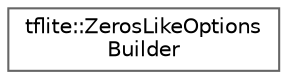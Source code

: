 digraph "Graphical Class Hierarchy"
{
 // LATEX_PDF_SIZE
  bgcolor="transparent";
  edge [fontname=Helvetica,fontsize=10,labelfontname=Helvetica,labelfontsize=10];
  node [fontname=Helvetica,fontsize=10,shape=box,height=0.2,width=0.4];
  rankdir="LR";
  Node0 [id="Node000000",label="tflite::ZerosLikeOptions\lBuilder",height=0.2,width=0.4,color="grey40", fillcolor="white", style="filled",URL="$structtflite_1_1_zeros_like_options_builder.html",tooltip=" "];
}
